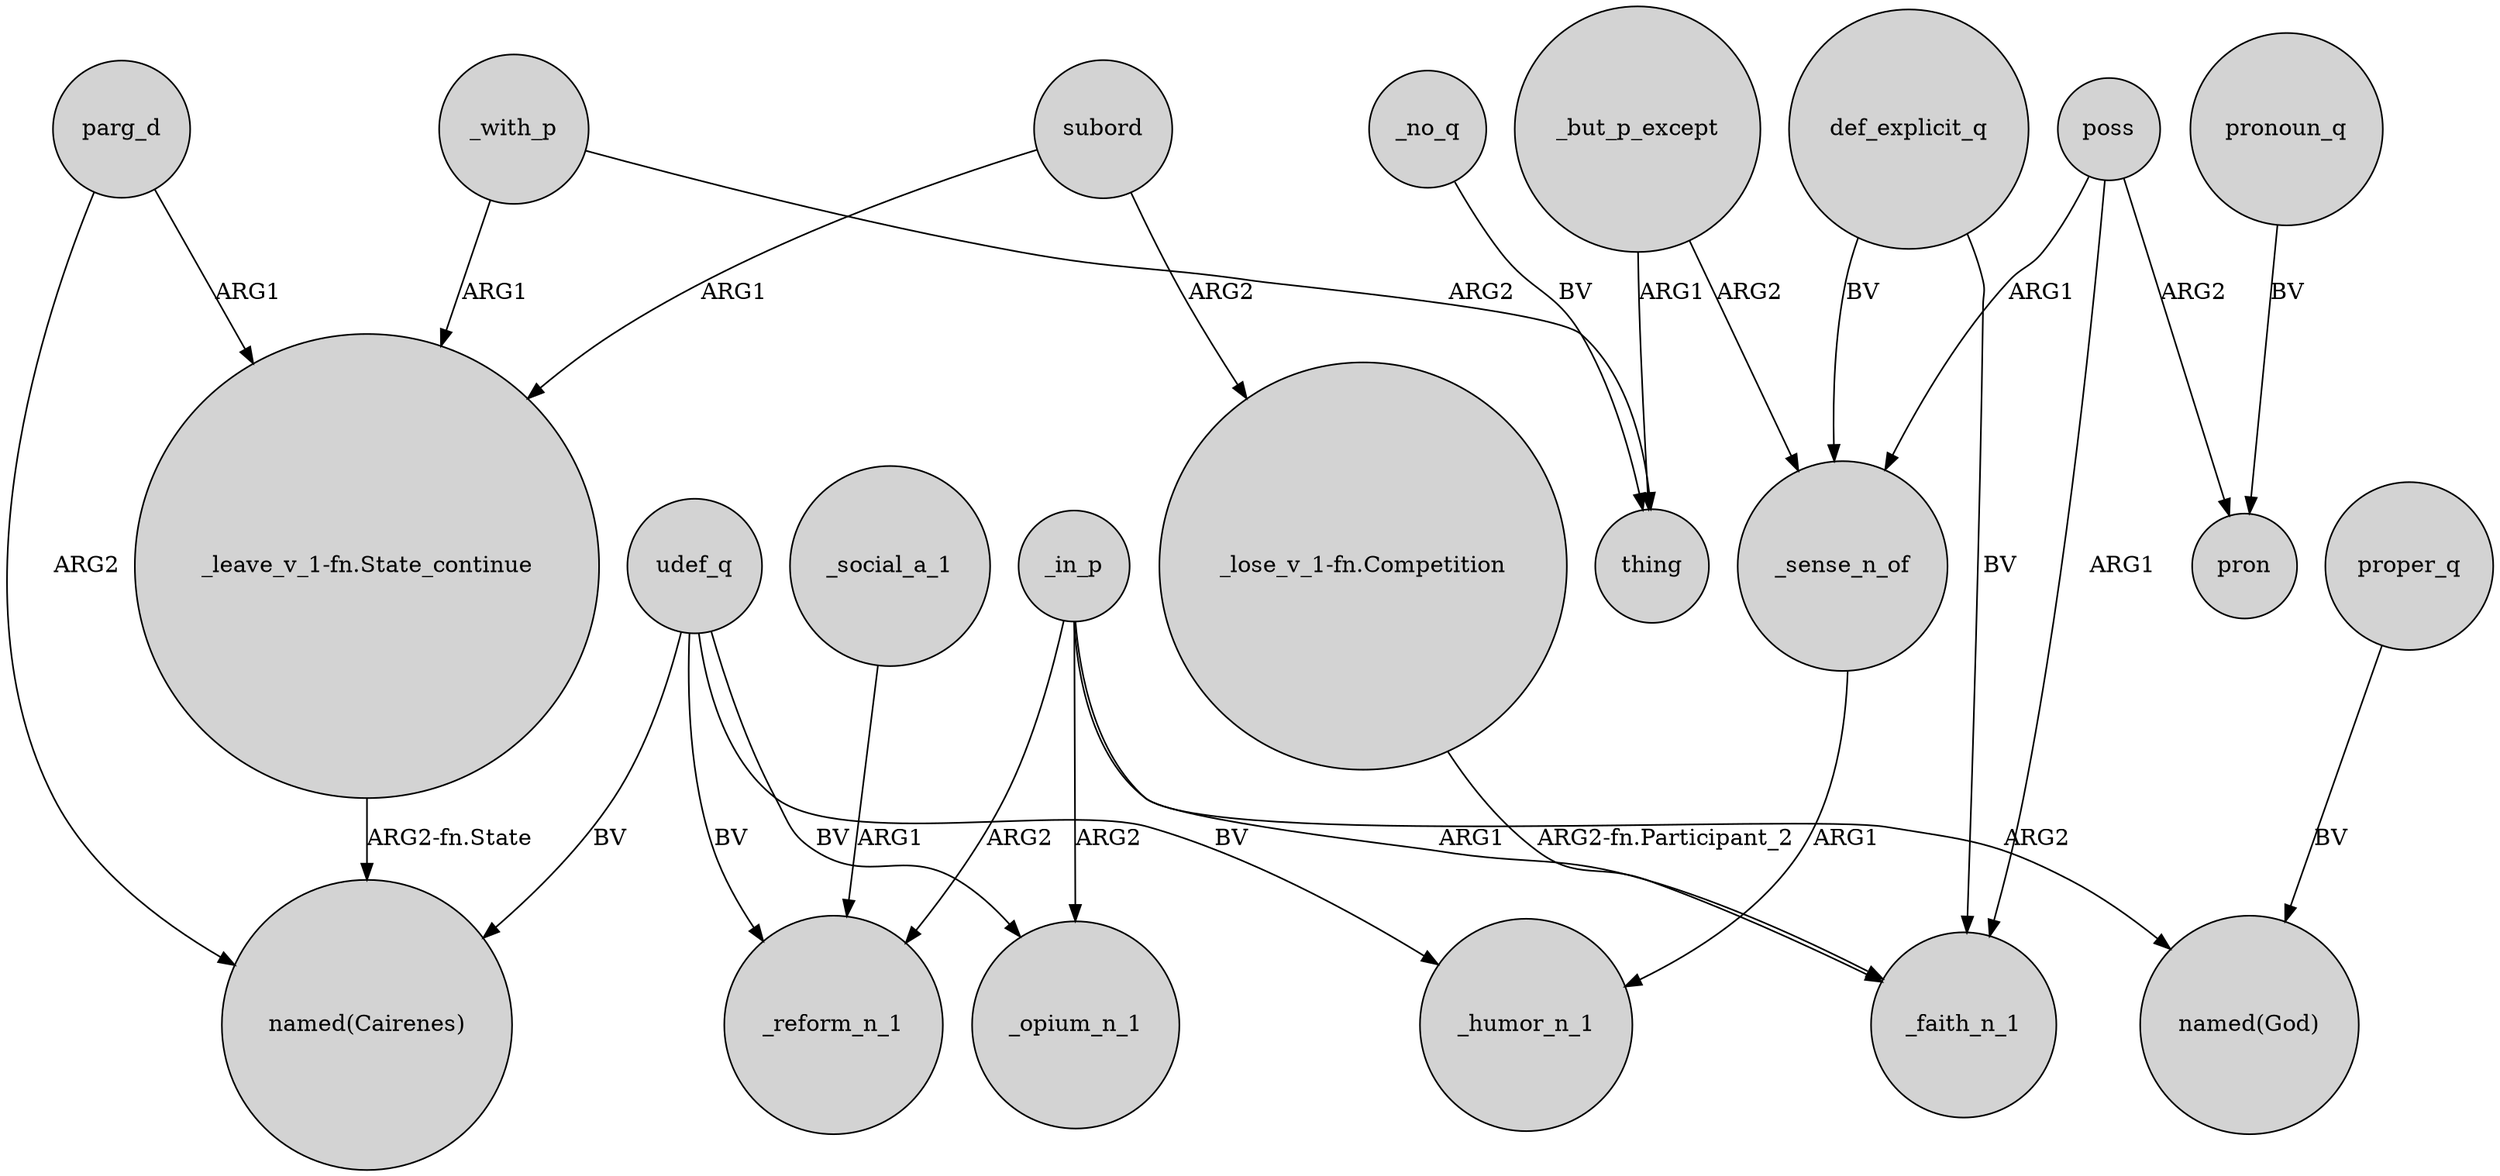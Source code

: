 digraph {
	node [shape=circle style=filled]
	_in_p -> _opium_n_1 [label=ARG2]
	_with_p -> "_leave_v_1-fn.State_continue" [label=ARG1]
	def_explicit_q -> _sense_n_of [label=BV]
	_but_p_except -> thing [label=ARG1]
	"_leave_v_1-fn.State_continue" -> "named(Cairenes)" [label="ARG2-fn.State"]
	_in_p -> _reform_n_1 [label=ARG2]
	udef_q -> "named(Cairenes)" [label=BV]
	_in_p -> "named(God)" [label=ARG2]
	poss -> _faith_n_1 [label=ARG1]
	poss -> _sense_n_of [label=ARG1]
	_no_q -> thing [label=BV]
	pronoun_q -> pron [label=BV]
	poss -> pron [label=ARG2]
	"_lose_v_1-fn.Competition" -> _faith_n_1 [label="ARG2-fn.Participant_2"]
	udef_q -> _reform_n_1 [label=BV]
	_in_p -> _faith_n_1 [label=ARG1]
	_with_p -> thing [label=ARG2]
	subord -> "_leave_v_1-fn.State_continue" [label=ARG1]
	def_explicit_q -> _faith_n_1 [label=BV]
	udef_q -> _humor_n_1 [label=BV]
	_social_a_1 -> _reform_n_1 [label=ARG1]
	subord -> "_lose_v_1-fn.Competition" [label=ARG2]
	_but_p_except -> _sense_n_of [label=ARG2]
	_sense_n_of -> _humor_n_1 [label=ARG1]
	udef_q -> _opium_n_1 [label=BV]
	parg_d -> "named(Cairenes)" [label=ARG2]
	parg_d -> "_leave_v_1-fn.State_continue" [label=ARG1]
	proper_q -> "named(God)" [label=BV]
}

